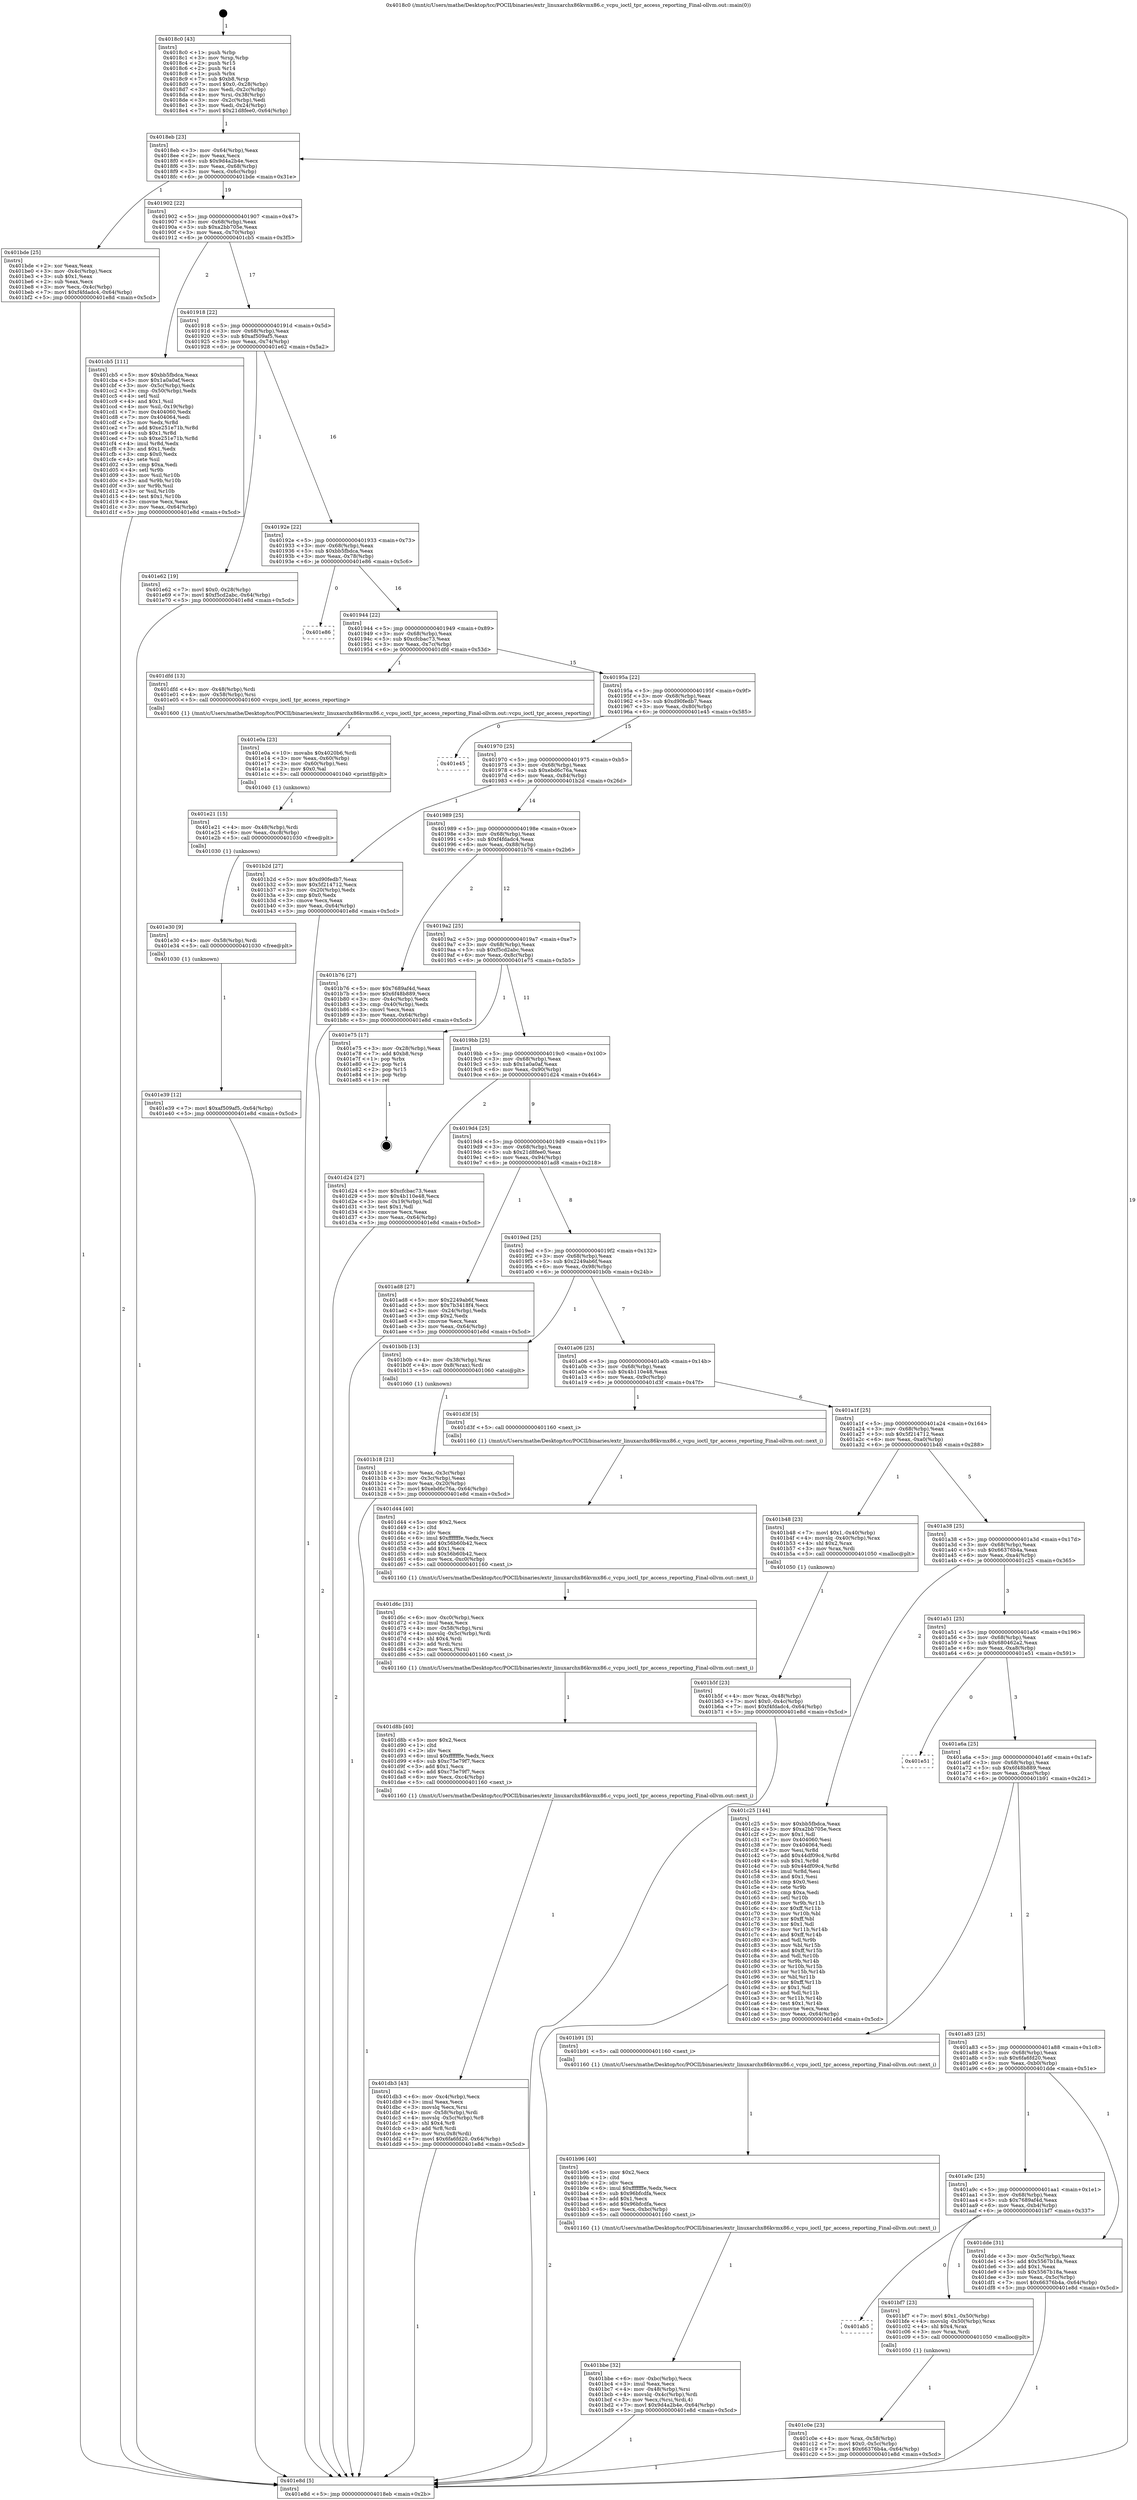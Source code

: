 digraph "0x4018c0" {
  label = "0x4018c0 (/mnt/c/Users/mathe/Desktop/tcc/POCII/binaries/extr_linuxarchx86kvmx86.c_vcpu_ioctl_tpr_access_reporting_Final-ollvm.out::main(0))"
  labelloc = "t"
  node[shape=record]

  Entry [label="",width=0.3,height=0.3,shape=circle,fillcolor=black,style=filled]
  "0x4018eb" [label="{
     0x4018eb [23]\l
     | [instrs]\l
     &nbsp;&nbsp;0x4018eb \<+3\>: mov -0x64(%rbp),%eax\l
     &nbsp;&nbsp;0x4018ee \<+2\>: mov %eax,%ecx\l
     &nbsp;&nbsp;0x4018f0 \<+6\>: sub $0x9d4a2b4e,%ecx\l
     &nbsp;&nbsp;0x4018f6 \<+3\>: mov %eax,-0x68(%rbp)\l
     &nbsp;&nbsp;0x4018f9 \<+3\>: mov %ecx,-0x6c(%rbp)\l
     &nbsp;&nbsp;0x4018fc \<+6\>: je 0000000000401bde \<main+0x31e\>\l
  }"]
  "0x401bde" [label="{
     0x401bde [25]\l
     | [instrs]\l
     &nbsp;&nbsp;0x401bde \<+2\>: xor %eax,%eax\l
     &nbsp;&nbsp;0x401be0 \<+3\>: mov -0x4c(%rbp),%ecx\l
     &nbsp;&nbsp;0x401be3 \<+3\>: sub $0x1,%eax\l
     &nbsp;&nbsp;0x401be6 \<+2\>: sub %eax,%ecx\l
     &nbsp;&nbsp;0x401be8 \<+3\>: mov %ecx,-0x4c(%rbp)\l
     &nbsp;&nbsp;0x401beb \<+7\>: movl $0xf4fdadc4,-0x64(%rbp)\l
     &nbsp;&nbsp;0x401bf2 \<+5\>: jmp 0000000000401e8d \<main+0x5cd\>\l
  }"]
  "0x401902" [label="{
     0x401902 [22]\l
     | [instrs]\l
     &nbsp;&nbsp;0x401902 \<+5\>: jmp 0000000000401907 \<main+0x47\>\l
     &nbsp;&nbsp;0x401907 \<+3\>: mov -0x68(%rbp),%eax\l
     &nbsp;&nbsp;0x40190a \<+5\>: sub $0xa2bb705e,%eax\l
     &nbsp;&nbsp;0x40190f \<+3\>: mov %eax,-0x70(%rbp)\l
     &nbsp;&nbsp;0x401912 \<+6\>: je 0000000000401cb5 \<main+0x3f5\>\l
  }"]
  Exit [label="",width=0.3,height=0.3,shape=circle,fillcolor=black,style=filled,peripheries=2]
  "0x401cb5" [label="{
     0x401cb5 [111]\l
     | [instrs]\l
     &nbsp;&nbsp;0x401cb5 \<+5\>: mov $0xbb5fbdca,%eax\l
     &nbsp;&nbsp;0x401cba \<+5\>: mov $0x1a0a0af,%ecx\l
     &nbsp;&nbsp;0x401cbf \<+3\>: mov -0x5c(%rbp),%edx\l
     &nbsp;&nbsp;0x401cc2 \<+3\>: cmp -0x50(%rbp),%edx\l
     &nbsp;&nbsp;0x401cc5 \<+4\>: setl %sil\l
     &nbsp;&nbsp;0x401cc9 \<+4\>: and $0x1,%sil\l
     &nbsp;&nbsp;0x401ccd \<+4\>: mov %sil,-0x19(%rbp)\l
     &nbsp;&nbsp;0x401cd1 \<+7\>: mov 0x404060,%edx\l
     &nbsp;&nbsp;0x401cd8 \<+7\>: mov 0x404064,%edi\l
     &nbsp;&nbsp;0x401cdf \<+3\>: mov %edx,%r8d\l
     &nbsp;&nbsp;0x401ce2 \<+7\>: add $0xe251e71b,%r8d\l
     &nbsp;&nbsp;0x401ce9 \<+4\>: sub $0x1,%r8d\l
     &nbsp;&nbsp;0x401ced \<+7\>: sub $0xe251e71b,%r8d\l
     &nbsp;&nbsp;0x401cf4 \<+4\>: imul %r8d,%edx\l
     &nbsp;&nbsp;0x401cf8 \<+3\>: and $0x1,%edx\l
     &nbsp;&nbsp;0x401cfb \<+3\>: cmp $0x0,%edx\l
     &nbsp;&nbsp;0x401cfe \<+4\>: sete %sil\l
     &nbsp;&nbsp;0x401d02 \<+3\>: cmp $0xa,%edi\l
     &nbsp;&nbsp;0x401d05 \<+4\>: setl %r9b\l
     &nbsp;&nbsp;0x401d09 \<+3\>: mov %sil,%r10b\l
     &nbsp;&nbsp;0x401d0c \<+3\>: and %r9b,%r10b\l
     &nbsp;&nbsp;0x401d0f \<+3\>: xor %r9b,%sil\l
     &nbsp;&nbsp;0x401d12 \<+3\>: or %sil,%r10b\l
     &nbsp;&nbsp;0x401d15 \<+4\>: test $0x1,%r10b\l
     &nbsp;&nbsp;0x401d19 \<+3\>: cmovne %ecx,%eax\l
     &nbsp;&nbsp;0x401d1c \<+3\>: mov %eax,-0x64(%rbp)\l
     &nbsp;&nbsp;0x401d1f \<+5\>: jmp 0000000000401e8d \<main+0x5cd\>\l
  }"]
  "0x401918" [label="{
     0x401918 [22]\l
     | [instrs]\l
     &nbsp;&nbsp;0x401918 \<+5\>: jmp 000000000040191d \<main+0x5d\>\l
     &nbsp;&nbsp;0x40191d \<+3\>: mov -0x68(%rbp),%eax\l
     &nbsp;&nbsp;0x401920 \<+5\>: sub $0xaf509af5,%eax\l
     &nbsp;&nbsp;0x401925 \<+3\>: mov %eax,-0x74(%rbp)\l
     &nbsp;&nbsp;0x401928 \<+6\>: je 0000000000401e62 \<main+0x5a2\>\l
  }"]
  "0x401e39" [label="{
     0x401e39 [12]\l
     | [instrs]\l
     &nbsp;&nbsp;0x401e39 \<+7\>: movl $0xaf509af5,-0x64(%rbp)\l
     &nbsp;&nbsp;0x401e40 \<+5\>: jmp 0000000000401e8d \<main+0x5cd\>\l
  }"]
  "0x401e62" [label="{
     0x401e62 [19]\l
     | [instrs]\l
     &nbsp;&nbsp;0x401e62 \<+7\>: movl $0x0,-0x28(%rbp)\l
     &nbsp;&nbsp;0x401e69 \<+7\>: movl $0xf5cd2abc,-0x64(%rbp)\l
     &nbsp;&nbsp;0x401e70 \<+5\>: jmp 0000000000401e8d \<main+0x5cd\>\l
  }"]
  "0x40192e" [label="{
     0x40192e [22]\l
     | [instrs]\l
     &nbsp;&nbsp;0x40192e \<+5\>: jmp 0000000000401933 \<main+0x73\>\l
     &nbsp;&nbsp;0x401933 \<+3\>: mov -0x68(%rbp),%eax\l
     &nbsp;&nbsp;0x401936 \<+5\>: sub $0xbb5fbdca,%eax\l
     &nbsp;&nbsp;0x40193b \<+3\>: mov %eax,-0x78(%rbp)\l
     &nbsp;&nbsp;0x40193e \<+6\>: je 0000000000401e86 \<main+0x5c6\>\l
  }"]
  "0x401e30" [label="{
     0x401e30 [9]\l
     | [instrs]\l
     &nbsp;&nbsp;0x401e30 \<+4\>: mov -0x58(%rbp),%rdi\l
     &nbsp;&nbsp;0x401e34 \<+5\>: call 0000000000401030 \<free@plt\>\l
     | [calls]\l
     &nbsp;&nbsp;0x401030 \{1\} (unknown)\l
  }"]
  "0x401e86" [label="{
     0x401e86\l
  }", style=dashed]
  "0x401944" [label="{
     0x401944 [22]\l
     | [instrs]\l
     &nbsp;&nbsp;0x401944 \<+5\>: jmp 0000000000401949 \<main+0x89\>\l
     &nbsp;&nbsp;0x401949 \<+3\>: mov -0x68(%rbp),%eax\l
     &nbsp;&nbsp;0x40194c \<+5\>: sub $0xcfcbac73,%eax\l
     &nbsp;&nbsp;0x401951 \<+3\>: mov %eax,-0x7c(%rbp)\l
     &nbsp;&nbsp;0x401954 \<+6\>: je 0000000000401dfd \<main+0x53d\>\l
  }"]
  "0x401e21" [label="{
     0x401e21 [15]\l
     | [instrs]\l
     &nbsp;&nbsp;0x401e21 \<+4\>: mov -0x48(%rbp),%rdi\l
     &nbsp;&nbsp;0x401e25 \<+6\>: mov %eax,-0xc8(%rbp)\l
     &nbsp;&nbsp;0x401e2b \<+5\>: call 0000000000401030 \<free@plt\>\l
     | [calls]\l
     &nbsp;&nbsp;0x401030 \{1\} (unknown)\l
  }"]
  "0x401dfd" [label="{
     0x401dfd [13]\l
     | [instrs]\l
     &nbsp;&nbsp;0x401dfd \<+4\>: mov -0x48(%rbp),%rdi\l
     &nbsp;&nbsp;0x401e01 \<+4\>: mov -0x58(%rbp),%rsi\l
     &nbsp;&nbsp;0x401e05 \<+5\>: call 0000000000401600 \<vcpu_ioctl_tpr_access_reporting\>\l
     | [calls]\l
     &nbsp;&nbsp;0x401600 \{1\} (/mnt/c/Users/mathe/Desktop/tcc/POCII/binaries/extr_linuxarchx86kvmx86.c_vcpu_ioctl_tpr_access_reporting_Final-ollvm.out::vcpu_ioctl_tpr_access_reporting)\l
  }"]
  "0x40195a" [label="{
     0x40195a [22]\l
     | [instrs]\l
     &nbsp;&nbsp;0x40195a \<+5\>: jmp 000000000040195f \<main+0x9f\>\l
     &nbsp;&nbsp;0x40195f \<+3\>: mov -0x68(%rbp),%eax\l
     &nbsp;&nbsp;0x401962 \<+5\>: sub $0xd90fedb7,%eax\l
     &nbsp;&nbsp;0x401967 \<+3\>: mov %eax,-0x80(%rbp)\l
     &nbsp;&nbsp;0x40196a \<+6\>: je 0000000000401e45 \<main+0x585\>\l
  }"]
  "0x401e0a" [label="{
     0x401e0a [23]\l
     | [instrs]\l
     &nbsp;&nbsp;0x401e0a \<+10\>: movabs $0x4020b6,%rdi\l
     &nbsp;&nbsp;0x401e14 \<+3\>: mov %eax,-0x60(%rbp)\l
     &nbsp;&nbsp;0x401e17 \<+3\>: mov -0x60(%rbp),%esi\l
     &nbsp;&nbsp;0x401e1a \<+2\>: mov $0x0,%al\l
     &nbsp;&nbsp;0x401e1c \<+5\>: call 0000000000401040 \<printf@plt\>\l
     | [calls]\l
     &nbsp;&nbsp;0x401040 \{1\} (unknown)\l
  }"]
  "0x401e45" [label="{
     0x401e45\l
  }", style=dashed]
  "0x401970" [label="{
     0x401970 [25]\l
     | [instrs]\l
     &nbsp;&nbsp;0x401970 \<+5\>: jmp 0000000000401975 \<main+0xb5\>\l
     &nbsp;&nbsp;0x401975 \<+3\>: mov -0x68(%rbp),%eax\l
     &nbsp;&nbsp;0x401978 \<+5\>: sub $0xebd6c76a,%eax\l
     &nbsp;&nbsp;0x40197d \<+6\>: mov %eax,-0x84(%rbp)\l
     &nbsp;&nbsp;0x401983 \<+6\>: je 0000000000401b2d \<main+0x26d\>\l
  }"]
  "0x401db3" [label="{
     0x401db3 [43]\l
     | [instrs]\l
     &nbsp;&nbsp;0x401db3 \<+6\>: mov -0xc4(%rbp),%ecx\l
     &nbsp;&nbsp;0x401db9 \<+3\>: imul %eax,%ecx\l
     &nbsp;&nbsp;0x401dbc \<+3\>: movslq %ecx,%rsi\l
     &nbsp;&nbsp;0x401dbf \<+4\>: mov -0x58(%rbp),%rdi\l
     &nbsp;&nbsp;0x401dc3 \<+4\>: movslq -0x5c(%rbp),%r8\l
     &nbsp;&nbsp;0x401dc7 \<+4\>: shl $0x4,%r8\l
     &nbsp;&nbsp;0x401dcb \<+3\>: add %r8,%rdi\l
     &nbsp;&nbsp;0x401dce \<+4\>: mov %rsi,0x8(%rdi)\l
     &nbsp;&nbsp;0x401dd2 \<+7\>: movl $0x6fa6fd20,-0x64(%rbp)\l
     &nbsp;&nbsp;0x401dd9 \<+5\>: jmp 0000000000401e8d \<main+0x5cd\>\l
  }"]
  "0x401b2d" [label="{
     0x401b2d [27]\l
     | [instrs]\l
     &nbsp;&nbsp;0x401b2d \<+5\>: mov $0xd90fedb7,%eax\l
     &nbsp;&nbsp;0x401b32 \<+5\>: mov $0x5f214712,%ecx\l
     &nbsp;&nbsp;0x401b37 \<+3\>: mov -0x20(%rbp),%edx\l
     &nbsp;&nbsp;0x401b3a \<+3\>: cmp $0x0,%edx\l
     &nbsp;&nbsp;0x401b3d \<+3\>: cmove %ecx,%eax\l
     &nbsp;&nbsp;0x401b40 \<+3\>: mov %eax,-0x64(%rbp)\l
     &nbsp;&nbsp;0x401b43 \<+5\>: jmp 0000000000401e8d \<main+0x5cd\>\l
  }"]
  "0x401989" [label="{
     0x401989 [25]\l
     | [instrs]\l
     &nbsp;&nbsp;0x401989 \<+5\>: jmp 000000000040198e \<main+0xce\>\l
     &nbsp;&nbsp;0x40198e \<+3\>: mov -0x68(%rbp),%eax\l
     &nbsp;&nbsp;0x401991 \<+5\>: sub $0xf4fdadc4,%eax\l
     &nbsp;&nbsp;0x401996 \<+6\>: mov %eax,-0x88(%rbp)\l
     &nbsp;&nbsp;0x40199c \<+6\>: je 0000000000401b76 \<main+0x2b6\>\l
  }"]
  "0x401d8b" [label="{
     0x401d8b [40]\l
     | [instrs]\l
     &nbsp;&nbsp;0x401d8b \<+5\>: mov $0x2,%ecx\l
     &nbsp;&nbsp;0x401d90 \<+1\>: cltd\l
     &nbsp;&nbsp;0x401d91 \<+2\>: idiv %ecx\l
     &nbsp;&nbsp;0x401d93 \<+6\>: imul $0xfffffffe,%edx,%ecx\l
     &nbsp;&nbsp;0x401d99 \<+6\>: sub $0xc75e79f7,%ecx\l
     &nbsp;&nbsp;0x401d9f \<+3\>: add $0x1,%ecx\l
     &nbsp;&nbsp;0x401da2 \<+6\>: add $0xc75e79f7,%ecx\l
     &nbsp;&nbsp;0x401da8 \<+6\>: mov %ecx,-0xc4(%rbp)\l
     &nbsp;&nbsp;0x401dae \<+5\>: call 0000000000401160 \<next_i\>\l
     | [calls]\l
     &nbsp;&nbsp;0x401160 \{1\} (/mnt/c/Users/mathe/Desktop/tcc/POCII/binaries/extr_linuxarchx86kvmx86.c_vcpu_ioctl_tpr_access_reporting_Final-ollvm.out::next_i)\l
  }"]
  "0x401b76" [label="{
     0x401b76 [27]\l
     | [instrs]\l
     &nbsp;&nbsp;0x401b76 \<+5\>: mov $0x7689af4d,%eax\l
     &nbsp;&nbsp;0x401b7b \<+5\>: mov $0x6f48b889,%ecx\l
     &nbsp;&nbsp;0x401b80 \<+3\>: mov -0x4c(%rbp),%edx\l
     &nbsp;&nbsp;0x401b83 \<+3\>: cmp -0x40(%rbp),%edx\l
     &nbsp;&nbsp;0x401b86 \<+3\>: cmovl %ecx,%eax\l
     &nbsp;&nbsp;0x401b89 \<+3\>: mov %eax,-0x64(%rbp)\l
     &nbsp;&nbsp;0x401b8c \<+5\>: jmp 0000000000401e8d \<main+0x5cd\>\l
  }"]
  "0x4019a2" [label="{
     0x4019a2 [25]\l
     | [instrs]\l
     &nbsp;&nbsp;0x4019a2 \<+5\>: jmp 00000000004019a7 \<main+0xe7\>\l
     &nbsp;&nbsp;0x4019a7 \<+3\>: mov -0x68(%rbp),%eax\l
     &nbsp;&nbsp;0x4019aa \<+5\>: sub $0xf5cd2abc,%eax\l
     &nbsp;&nbsp;0x4019af \<+6\>: mov %eax,-0x8c(%rbp)\l
     &nbsp;&nbsp;0x4019b5 \<+6\>: je 0000000000401e75 \<main+0x5b5\>\l
  }"]
  "0x401d6c" [label="{
     0x401d6c [31]\l
     | [instrs]\l
     &nbsp;&nbsp;0x401d6c \<+6\>: mov -0xc0(%rbp),%ecx\l
     &nbsp;&nbsp;0x401d72 \<+3\>: imul %eax,%ecx\l
     &nbsp;&nbsp;0x401d75 \<+4\>: mov -0x58(%rbp),%rsi\l
     &nbsp;&nbsp;0x401d79 \<+4\>: movslq -0x5c(%rbp),%rdi\l
     &nbsp;&nbsp;0x401d7d \<+4\>: shl $0x4,%rdi\l
     &nbsp;&nbsp;0x401d81 \<+3\>: add %rdi,%rsi\l
     &nbsp;&nbsp;0x401d84 \<+2\>: mov %ecx,(%rsi)\l
     &nbsp;&nbsp;0x401d86 \<+5\>: call 0000000000401160 \<next_i\>\l
     | [calls]\l
     &nbsp;&nbsp;0x401160 \{1\} (/mnt/c/Users/mathe/Desktop/tcc/POCII/binaries/extr_linuxarchx86kvmx86.c_vcpu_ioctl_tpr_access_reporting_Final-ollvm.out::next_i)\l
  }"]
  "0x401e75" [label="{
     0x401e75 [17]\l
     | [instrs]\l
     &nbsp;&nbsp;0x401e75 \<+3\>: mov -0x28(%rbp),%eax\l
     &nbsp;&nbsp;0x401e78 \<+7\>: add $0xb8,%rsp\l
     &nbsp;&nbsp;0x401e7f \<+1\>: pop %rbx\l
     &nbsp;&nbsp;0x401e80 \<+2\>: pop %r14\l
     &nbsp;&nbsp;0x401e82 \<+2\>: pop %r15\l
     &nbsp;&nbsp;0x401e84 \<+1\>: pop %rbp\l
     &nbsp;&nbsp;0x401e85 \<+1\>: ret\l
  }"]
  "0x4019bb" [label="{
     0x4019bb [25]\l
     | [instrs]\l
     &nbsp;&nbsp;0x4019bb \<+5\>: jmp 00000000004019c0 \<main+0x100\>\l
     &nbsp;&nbsp;0x4019c0 \<+3\>: mov -0x68(%rbp),%eax\l
     &nbsp;&nbsp;0x4019c3 \<+5\>: sub $0x1a0a0af,%eax\l
     &nbsp;&nbsp;0x4019c8 \<+6\>: mov %eax,-0x90(%rbp)\l
     &nbsp;&nbsp;0x4019ce \<+6\>: je 0000000000401d24 \<main+0x464\>\l
  }"]
  "0x401d44" [label="{
     0x401d44 [40]\l
     | [instrs]\l
     &nbsp;&nbsp;0x401d44 \<+5\>: mov $0x2,%ecx\l
     &nbsp;&nbsp;0x401d49 \<+1\>: cltd\l
     &nbsp;&nbsp;0x401d4a \<+2\>: idiv %ecx\l
     &nbsp;&nbsp;0x401d4c \<+6\>: imul $0xfffffffe,%edx,%ecx\l
     &nbsp;&nbsp;0x401d52 \<+6\>: add $0x56b60b42,%ecx\l
     &nbsp;&nbsp;0x401d58 \<+3\>: add $0x1,%ecx\l
     &nbsp;&nbsp;0x401d5b \<+6\>: sub $0x56b60b42,%ecx\l
     &nbsp;&nbsp;0x401d61 \<+6\>: mov %ecx,-0xc0(%rbp)\l
     &nbsp;&nbsp;0x401d67 \<+5\>: call 0000000000401160 \<next_i\>\l
     | [calls]\l
     &nbsp;&nbsp;0x401160 \{1\} (/mnt/c/Users/mathe/Desktop/tcc/POCII/binaries/extr_linuxarchx86kvmx86.c_vcpu_ioctl_tpr_access_reporting_Final-ollvm.out::next_i)\l
  }"]
  "0x401d24" [label="{
     0x401d24 [27]\l
     | [instrs]\l
     &nbsp;&nbsp;0x401d24 \<+5\>: mov $0xcfcbac73,%eax\l
     &nbsp;&nbsp;0x401d29 \<+5\>: mov $0x4b110e48,%ecx\l
     &nbsp;&nbsp;0x401d2e \<+3\>: mov -0x19(%rbp),%dl\l
     &nbsp;&nbsp;0x401d31 \<+3\>: test $0x1,%dl\l
     &nbsp;&nbsp;0x401d34 \<+3\>: cmovne %ecx,%eax\l
     &nbsp;&nbsp;0x401d37 \<+3\>: mov %eax,-0x64(%rbp)\l
     &nbsp;&nbsp;0x401d3a \<+5\>: jmp 0000000000401e8d \<main+0x5cd\>\l
  }"]
  "0x4019d4" [label="{
     0x4019d4 [25]\l
     | [instrs]\l
     &nbsp;&nbsp;0x4019d4 \<+5\>: jmp 00000000004019d9 \<main+0x119\>\l
     &nbsp;&nbsp;0x4019d9 \<+3\>: mov -0x68(%rbp),%eax\l
     &nbsp;&nbsp;0x4019dc \<+5\>: sub $0x21d8fee0,%eax\l
     &nbsp;&nbsp;0x4019e1 \<+6\>: mov %eax,-0x94(%rbp)\l
     &nbsp;&nbsp;0x4019e7 \<+6\>: je 0000000000401ad8 \<main+0x218\>\l
  }"]
  "0x401c0e" [label="{
     0x401c0e [23]\l
     | [instrs]\l
     &nbsp;&nbsp;0x401c0e \<+4\>: mov %rax,-0x58(%rbp)\l
     &nbsp;&nbsp;0x401c12 \<+7\>: movl $0x0,-0x5c(%rbp)\l
     &nbsp;&nbsp;0x401c19 \<+7\>: movl $0x66376b4a,-0x64(%rbp)\l
     &nbsp;&nbsp;0x401c20 \<+5\>: jmp 0000000000401e8d \<main+0x5cd\>\l
  }"]
  "0x401ad8" [label="{
     0x401ad8 [27]\l
     | [instrs]\l
     &nbsp;&nbsp;0x401ad8 \<+5\>: mov $0x2249ab6f,%eax\l
     &nbsp;&nbsp;0x401add \<+5\>: mov $0x7b3418f4,%ecx\l
     &nbsp;&nbsp;0x401ae2 \<+3\>: mov -0x24(%rbp),%edx\l
     &nbsp;&nbsp;0x401ae5 \<+3\>: cmp $0x2,%edx\l
     &nbsp;&nbsp;0x401ae8 \<+3\>: cmovne %ecx,%eax\l
     &nbsp;&nbsp;0x401aeb \<+3\>: mov %eax,-0x64(%rbp)\l
     &nbsp;&nbsp;0x401aee \<+5\>: jmp 0000000000401e8d \<main+0x5cd\>\l
  }"]
  "0x4019ed" [label="{
     0x4019ed [25]\l
     | [instrs]\l
     &nbsp;&nbsp;0x4019ed \<+5\>: jmp 00000000004019f2 \<main+0x132\>\l
     &nbsp;&nbsp;0x4019f2 \<+3\>: mov -0x68(%rbp),%eax\l
     &nbsp;&nbsp;0x4019f5 \<+5\>: sub $0x2249ab6f,%eax\l
     &nbsp;&nbsp;0x4019fa \<+6\>: mov %eax,-0x98(%rbp)\l
     &nbsp;&nbsp;0x401a00 \<+6\>: je 0000000000401b0b \<main+0x24b\>\l
  }"]
  "0x401e8d" [label="{
     0x401e8d [5]\l
     | [instrs]\l
     &nbsp;&nbsp;0x401e8d \<+5\>: jmp 00000000004018eb \<main+0x2b\>\l
  }"]
  "0x4018c0" [label="{
     0x4018c0 [43]\l
     | [instrs]\l
     &nbsp;&nbsp;0x4018c0 \<+1\>: push %rbp\l
     &nbsp;&nbsp;0x4018c1 \<+3\>: mov %rsp,%rbp\l
     &nbsp;&nbsp;0x4018c4 \<+2\>: push %r15\l
     &nbsp;&nbsp;0x4018c6 \<+2\>: push %r14\l
     &nbsp;&nbsp;0x4018c8 \<+1\>: push %rbx\l
     &nbsp;&nbsp;0x4018c9 \<+7\>: sub $0xb8,%rsp\l
     &nbsp;&nbsp;0x4018d0 \<+7\>: movl $0x0,-0x28(%rbp)\l
     &nbsp;&nbsp;0x4018d7 \<+3\>: mov %edi,-0x2c(%rbp)\l
     &nbsp;&nbsp;0x4018da \<+4\>: mov %rsi,-0x38(%rbp)\l
     &nbsp;&nbsp;0x4018de \<+3\>: mov -0x2c(%rbp),%edi\l
     &nbsp;&nbsp;0x4018e1 \<+3\>: mov %edi,-0x24(%rbp)\l
     &nbsp;&nbsp;0x4018e4 \<+7\>: movl $0x21d8fee0,-0x64(%rbp)\l
  }"]
  "0x401ab5" [label="{
     0x401ab5\l
  }", style=dashed]
  "0x401b0b" [label="{
     0x401b0b [13]\l
     | [instrs]\l
     &nbsp;&nbsp;0x401b0b \<+4\>: mov -0x38(%rbp),%rax\l
     &nbsp;&nbsp;0x401b0f \<+4\>: mov 0x8(%rax),%rdi\l
     &nbsp;&nbsp;0x401b13 \<+5\>: call 0000000000401060 \<atoi@plt\>\l
     | [calls]\l
     &nbsp;&nbsp;0x401060 \{1\} (unknown)\l
  }"]
  "0x401a06" [label="{
     0x401a06 [25]\l
     | [instrs]\l
     &nbsp;&nbsp;0x401a06 \<+5\>: jmp 0000000000401a0b \<main+0x14b\>\l
     &nbsp;&nbsp;0x401a0b \<+3\>: mov -0x68(%rbp),%eax\l
     &nbsp;&nbsp;0x401a0e \<+5\>: sub $0x4b110e48,%eax\l
     &nbsp;&nbsp;0x401a13 \<+6\>: mov %eax,-0x9c(%rbp)\l
     &nbsp;&nbsp;0x401a19 \<+6\>: je 0000000000401d3f \<main+0x47f\>\l
  }"]
  "0x401b18" [label="{
     0x401b18 [21]\l
     | [instrs]\l
     &nbsp;&nbsp;0x401b18 \<+3\>: mov %eax,-0x3c(%rbp)\l
     &nbsp;&nbsp;0x401b1b \<+3\>: mov -0x3c(%rbp),%eax\l
     &nbsp;&nbsp;0x401b1e \<+3\>: mov %eax,-0x20(%rbp)\l
     &nbsp;&nbsp;0x401b21 \<+7\>: movl $0xebd6c76a,-0x64(%rbp)\l
     &nbsp;&nbsp;0x401b28 \<+5\>: jmp 0000000000401e8d \<main+0x5cd\>\l
  }"]
  "0x401bf7" [label="{
     0x401bf7 [23]\l
     | [instrs]\l
     &nbsp;&nbsp;0x401bf7 \<+7\>: movl $0x1,-0x50(%rbp)\l
     &nbsp;&nbsp;0x401bfe \<+4\>: movslq -0x50(%rbp),%rax\l
     &nbsp;&nbsp;0x401c02 \<+4\>: shl $0x4,%rax\l
     &nbsp;&nbsp;0x401c06 \<+3\>: mov %rax,%rdi\l
     &nbsp;&nbsp;0x401c09 \<+5\>: call 0000000000401050 \<malloc@plt\>\l
     | [calls]\l
     &nbsp;&nbsp;0x401050 \{1\} (unknown)\l
  }"]
  "0x401d3f" [label="{
     0x401d3f [5]\l
     | [instrs]\l
     &nbsp;&nbsp;0x401d3f \<+5\>: call 0000000000401160 \<next_i\>\l
     | [calls]\l
     &nbsp;&nbsp;0x401160 \{1\} (/mnt/c/Users/mathe/Desktop/tcc/POCII/binaries/extr_linuxarchx86kvmx86.c_vcpu_ioctl_tpr_access_reporting_Final-ollvm.out::next_i)\l
  }"]
  "0x401a1f" [label="{
     0x401a1f [25]\l
     | [instrs]\l
     &nbsp;&nbsp;0x401a1f \<+5\>: jmp 0000000000401a24 \<main+0x164\>\l
     &nbsp;&nbsp;0x401a24 \<+3\>: mov -0x68(%rbp),%eax\l
     &nbsp;&nbsp;0x401a27 \<+5\>: sub $0x5f214712,%eax\l
     &nbsp;&nbsp;0x401a2c \<+6\>: mov %eax,-0xa0(%rbp)\l
     &nbsp;&nbsp;0x401a32 \<+6\>: je 0000000000401b48 \<main+0x288\>\l
  }"]
  "0x401a9c" [label="{
     0x401a9c [25]\l
     | [instrs]\l
     &nbsp;&nbsp;0x401a9c \<+5\>: jmp 0000000000401aa1 \<main+0x1e1\>\l
     &nbsp;&nbsp;0x401aa1 \<+3\>: mov -0x68(%rbp),%eax\l
     &nbsp;&nbsp;0x401aa4 \<+5\>: sub $0x7689af4d,%eax\l
     &nbsp;&nbsp;0x401aa9 \<+6\>: mov %eax,-0xb4(%rbp)\l
     &nbsp;&nbsp;0x401aaf \<+6\>: je 0000000000401bf7 \<main+0x337\>\l
  }"]
  "0x401b48" [label="{
     0x401b48 [23]\l
     | [instrs]\l
     &nbsp;&nbsp;0x401b48 \<+7\>: movl $0x1,-0x40(%rbp)\l
     &nbsp;&nbsp;0x401b4f \<+4\>: movslq -0x40(%rbp),%rax\l
     &nbsp;&nbsp;0x401b53 \<+4\>: shl $0x2,%rax\l
     &nbsp;&nbsp;0x401b57 \<+3\>: mov %rax,%rdi\l
     &nbsp;&nbsp;0x401b5a \<+5\>: call 0000000000401050 \<malloc@plt\>\l
     | [calls]\l
     &nbsp;&nbsp;0x401050 \{1\} (unknown)\l
  }"]
  "0x401a38" [label="{
     0x401a38 [25]\l
     | [instrs]\l
     &nbsp;&nbsp;0x401a38 \<+5\>: jmp 0000000000401a3d \<main+0x17d\>\l
     &nbsp;&nbsp;0x401a3d \<+3\>: mov -0x68(%rbp),%eax\l
     &nbsp;&nbsp;0x401a40 \<+5\>: sub $0x66376b4a,%eax\l
     &nbsp;&nbsp;0x401a45 \<+6\>: mov %eax,-0xa4(%rbp)\l
     &nbsp;&nbsp;0x401a4b \<+6\>: je 0000000000401c25 \<main+0x365\>\l
  }"]
  "0x401b5f" [label="{
     0x401b5f [23]\l
     | [instrs]\l
     &nbsp;&nbsp;0x401b5f \<+4\>: mov %rax,-0x48(%rbp)\l
     &nbsp;&nbsp;0x401b63 \<+7\>: movl $0x0,-0x4c(%rbp)\l
     &nbsp;&nbsp;0x401b6a \<+7\>: movl $0xf4fdadc4,-0x64(%rbp)\l
     &nbsp;&nbsp;0x401b71 \<+5\>: jmp 0000000000401e8d \<main+0x5cd\>\l
  }"]
  "0x401dde" [label="{
     0x401dde [31]\l
     | [instrs]\l
     &nbsp;&nbsp;0x401dde \<+3\>: mov -0x5c(%rbp),%eax\l
     &nbsp;&nbsp;0x401de1 \<+5\>: add $0x5567b18a,%eax\l
     &nbsp;&nbsp;0x401de6 \<+3\>: add $0x1,%eax\l
     &nbsp;&nbsp;0x401de9 \<+5\>: sub $0x5567b18a,%eax\l
     &nbsp;&nbsp;0x401dee \<+3\>: mov %eax,-0x5c(%rbp)\l
     &nbsp;&nbsp;0x401df1 \<+7\>: movl $0x66376b4a,-0x64(%rbp)\l
     &nbsp;&nbsp;0x401df8 \<+5\>: jmp 0000000000401e8d \<main+0x5cd\>\l
  }"]
  "0x401c25" [label="{
     0x401c25 [144]\l
     | [instrs]\l
     &nbsp;&nbsp;0x401c25 \<+5\>: mov $0xbb5fbdca,%eax\l
     &nbsp;&nbsp;0x401c2a \<+5\>: mov $0xa2bb705e,%ecx\l
     &nbsp;&nbsp;0x401c2f \<+2\>: mov $0x1,%dl\l
     &nbsp;&nbsp;0x401c31 \<+7\>: mov 0x404060,%esi\l
     &nbsp;&nbsp;0x401c38 \<+7\>: mov 0x404064,%edi\l
     &nbsp;&nbsp;0x401c3f \<+3\>: mov %esi,%r8d\l
     &nbsp;&nbsp;0x401c42 \<+7\>: add $0x44df09c4,%r8d\l
     &nbsp;&nbsp;0x401c49 \<+4\>: sub $0x1,%r8d\l
     &nbsp;&nbsp;0x401c4d \<+7\>: sub $0x44df09c4,%r8d\l
     &nbsp;&nbsp;0x401c54 \<+4\>: imul %r8d,%esi\l
     &nbsp;&nbsp;0x401c58 \<+3\>: and $0x1,%esi\l
     &nbsp;&nbsp;0x401c5b \<+3\>: cmp $0x0,%esi\l
     &nbsp;&nbsp;0x401c5e \<+4\>: sete %r9b\l
     &nbsp;&nbsp;0x401c62 \<+3\>: cmp $0xa,%edi\l
     &nbsp;&nbsp;0x401c65 \<+4\>: setl %r10b\l
     &nbsp;&nbsp;0x401c69 \<+3\>: mov %r9b,%r11b\l
     &nbsp;&nbsp;0x401c6c \<+4\>: xor $0xff,%r11b\l
     &nbsp;&nbsp;0x401c70 \<+3\>: mov %r10b,%bl\l
     &nbsp;&nbsp;0x401c73 \<+3\>: xor $0xff,%bl\l
     &nbsp;&nbsp;0x401c76 \<+3\>: xor $0x1,%dl\l
     &nbsp;&nbsp;0x401c79 \<+3\>: mov %r11b,%r14b\l
     &nbsp;&nbsp;0x401c7c \<+4\>: and $0xff,%r14b\l
     &nbsp;&nbsp;0x401c80 \<+3\>: and %dl,%r9b\l
     &nbsp;&nbsp;0x401c83 \<+3\>: mov %bl,%r15b\l
     &nbsp;&nbsp;0x401c86 \<+4\>: and $0xff,%r15b\l
     &nbsp;&nbsp;0x401c8a \<+3\>: and %dl,%r10b\l
     &nbsp;&nbsp;0x401c8d \<+3\>: or %r9b,%r14b\l
     &nbsp;&nbsp;0x401c90 \<+3\>: or %r10b,%r15b\l
     &nbsp;&nbsp;0x401c93 \<+3\>: xor %r15b,%r14b\l
     &nbsp;&nbsp;0x401c96 \<+3\>: or %bl,%r11b\l
     &nbsp;&nbsp;0x401c99 \<+4\>: xor $0xff,%r11b\l
     &nbsp;&nbsp;0x401c9d \<+3\>: or $0x1,%dl\l
     &nbsp;&nbsp;0x401ca0 \<+3\>: and %dl,%r11b\l
     &nbsp;&nbsp;0x401ca3 \<+3\>: or %r11b,%r14b\l
     &nbsp;&nbsp;0x401ca6 \<+4\>: test $0x1,%r14b\l
     &nbsp;&nbsp;0x401caa \<+3\>: cmovne %ecx,%eax\l
     &nbsp;&nbsp;0x401cad \<+3\>: mov %eax,-0x64(%rbp)\l
     &nbsp;&nbsp;0x401cb0 \<+5\>: jmp 0000000000401e8d \<main+0x5cd\>\l
  }"]
  "0x401a51" [label="{
     0x401a51 [25]\l
     | [instrs]\l
     &nbsp;&nbsp;0x401a51 \<+5\>: jmp 0000000000401a56 \<main+0x196\>\l
     &nbsp;&nbsp;0x401a56 \<+3\>: mov -0x68(%rbp),%eax\l
     &nbsp;&nbsp;0x401a59 \<+5\>: sub $0x680462a2,%eax\l
     &nbsp;&nbsp;0x401a5e \<+6\>: mov %eax,-0xa8(%rbp)\l
     &nbsp;&nbsp;0x401a64 \<+6\>: je 0000000000401e51 \<main+0x591\>\l
  }"]
  "0x401bbe" [label="{
     0x401bbe [32]\l
     | [instrs]\l
     &nbsp;&nbsp;0x401bbe \<+6\>: mov -0xbc(%rbp),%ecx\l
     &nbsp;&nbsp;0x401bc4 \<+3\>: imul %eax,%ecx\l
     &nbsp;&nbsp;0x401bc7 \<+4\>: mov -0x48(%rbp),%rsi\l
     &nbsp;&nbsp;0x401bcb \<+4\>: movslq -0x4c(%rbp),%rdi\l
     &nbsp;&nbsp;0x401bcf \<+3\>: mov %ecx,(%rsi,%rdi,4)\l
     &nbsp;&nbsp;0x401bd2 \<+7\>: movl $0x9d4a2b4e,-0x64(%rbp)\l
     &nbsp;&nbsp;0x401bd9 \<+5\>: jmp 0000000000401e8d \<main+0x5cd\>\l
  }"]
  "0x401e51" [label="{
     0x401e51\l
  }", style=dashed]
  "0x401a6a" [label="{
     0x401a6a [25]\l
     | [instrs]\l
     &nbsp;&nbsp;0x401a6a \<+5\>: jmp 0000000000401a6f \<main+0x1af\>\l
     &nbsp;&nbsp;0x401a6f \<+3\>: mov -0x68(%rbp),%eax\l
     &nbsp;&nbsp;0x401a72 \<+5\>: sub $0x6f48b889,%eax\l
     &nbsp;&nbsp;0x401a77 \<+6\>: mov %eax,-0xac(%rbp)\l
     &nbsp;&nbsp;0x401a7d \<+6\>: je 0000000000401b91 \<main+0x2d1\>\l
  }"]
  "0x401b96" [label="{
     0x401b96 [40]\l
     | [instrs]\l
     &nbsp;&nbsp;0x401b96 \<+5\>: mov $0x2,%ecx\l
     &nbsp;&nbsp;0x401b9b \<+1\>: cltd\l
     &nbsp;&nbsp;0x401b9c \<+2\>: idiv %ecx\l
     &nbsp;&nbsp;0x401b9e \<+6\>: imul $0xfffffffe,%edx,%ecx\l
     &nbsp;&nbsp;0x401ba4 \<+6\>: sub $0x96bfcdfa,%ecx\l
     &nbsp;&nbsp;0x401baa \<+3\>: add $0x1,%ecx\l
     &nbsp;&nbsp;0x401bad \<+6\>: add $0x96bfcdfa,%ecx\l
     &nbsp;&nbsp;0x401bb3 \<+6\>: mov %ecx,-0xbc(%rbp)\l
     &nbsp;&nbsp;0x401bb9 \<+5\>: call 0000000000401160 \<next_i\>\l
     | [calls]\l
     &nbsp;&nbsp;0x401160 \{1\} (/mnt/c/Users/mathe/Desktop/tcc/POCII/binaries/extr_linuxarchx86kvmx86.c_vcpu_ioctl_tpr_access_reporting_Final-ollvm.out::next_i)\l
  }"]
  "0x401b91" [label="{
     0x401b91 [5]\l
     | [instrs]\l
     &nbsp;&nbsp;0x401b91 \<+5\>: call 0000000000401160 \<next_i\>\l
     | [calls]\l
     &nbsp;&nbsp;0x401160 \{1\} (/mnt/c/Users/mathe/Desktop/tcc/POCII/binaries/extr_linuxarchx86kvmx86.c_vcpu_ioctl_tpr_access_reporting_Final-ollvm.out::next_i)\l
  }"]
  "0x401a83" [label="{
     0x401a83 [25]\l
     | [instrs]\l
     &nbsp;&nbsp;0x401a83 \<+5\>: jmp 0000000000401a88 \<main+0x1c8\>\l
     &nbsp;&nbsp;0x401a88 \<+3\>: mov -0x68(%rbp),%eax\l
     &nbsp;&nbsp;0x401a8b \<+5\>: sub $0x6fa6fd20,%eax\l
     &nbsp;&nbsp;0x401a90 \<+6\>: mov %eax,-0xb0(%rbp)\l
     &nbsp;&nbsp;0x401a96 \<+6\>: je 0000000000401dde \<main+0x51e\>\l
  }"]
  Entry -> "0x4018c0" [label=" 1"]
  "0x4018eb" -> "0x401bde" [label=" 1"]
  "0x4018eb" -> "0x401902" [label=" 19"]
  "0x401e75" -> Exit [label=" 1"]
  "0x401902" -> "0x401cb5" [label=" 2"]
  "0x401902" -> "0x401918" [label=" 17"]
  "0x401e62" -> "0x401e8d" [label=" 1"]
  "0x401918" -> "0x401e62" [label=" 1"]
  "0x401918" -> "0x40192e" [label=" 16"]
  "0x401e39" -> "0x401e8d" [label=" 1"]
  "0x40192e" -> "0x401e86" [label=" 0"]
  "0x40192e" -> "0x401944" [label=" 16"]
  "0x401e30" -> "0x401e39" [label=" 1"]
  "0x401944" -> "0x401dfd" [label=" 1"]
  "0x401944" -> "0x40195a" [label=" 15"]
  "0x401e21" -> "0x401e30" [label=" 1"]
  "0x40195a" -> "0x401e45" [label=" 0"]
  "0x40195a" -> "0x401970" [label=" 15"]
  "0x401e0a" -> "0x401e21" [label=" 1"]
  "0x401970" -> "0x401b2d" [label=" 1"]
  "0x401970" -> "0x401989" [label=" 14"]
  "0x401dfd" -> "0x401e0a" [label=" 1"]
  "0x401989" -> "0x401b76" [label=" 2"]
  "0x401989" -> "0x4019a2" [label=" 12"]
  "0x401dde" -> "0x401e8d" [label=" 1"]
  "0x4019a2" -> "0x401e75" [label=" 1"]
  "0x4019a2" -> "0x4019bb" [label=" 11"]
  "0x401db3" -> "0x401e8d" [label=" 1"]
  "0x4019bb" -> "0x401d24" [label=" 2"]
  "0x4019bb" -> "0x4019d4" [label=" 9"]
  "0x401d8b" -> "0x401db3" [label=" 1"]
  "0x4019d4" -> "0x401ad8" [label=" 1"]
  "0x4019d4" -> "0x4019ed" [label=" 8"]
  "0x401ad8" -> "0x401e8d" [label=" 1"]
  "0x4018c0" -> "0x4018eb" [label=" 1"]
  "0x401e8d" -> "0x4018eb" [label=" 19"]
  "0x401d6c" -> "0x401d8b" [label=" 1"]
  "0x4019ed" -> "0x401b0b" [label=" 1"]
  "0x4019ed" -> "0x401a06" [label=" 7"]
  "0x401b0b" -> "0x401b18" [label=" 1"]
  "0x401b18" -> "0x401e8d" [label=" 1"]
  "0x401b2d" -> "0x401e8d" [label=" 1"]
  "0x401d44" -> "0x401d6c" [label=" 1"]
  "0x401a06" -> "0x401d3f" [label=" 1"]
  "0x401a06" -> "0x401a1f" [label=" 6"]
  "0x401d3f" -> "0x401d44" [label=" 1"]
  "0x401a1f" -> "0x401b48" [label=" 1"]
  "0x401a1f" -> "0x401a38" [label=" 5"]
  "0x401b48" -> "0x401b5f" [label=" 1"]
  "0x401b5f" -> "0x401e8d" [label=" 1"]
  "0x401b76" -> "0x401e8d" [label=" 2"]
  "0x401cb5" -> "0x401e8d" [label=" 2"]
  "0x401a38" -> "0x401c25" [label=" 2"]
  "0x401a38" -> "0x401a51" [label=" 3"]
  "0x401c25" -> "0x401e8d" [label=" 2"]
  "0x401a51" -> "0x401e51" [label=" 0"]
  "0x401a51" -> "0x401a6a" [label=" 3"]
  "0x401bf7" -> "0x401c0e" [label=" 1"]
  "0x401a6a" -> "0x401b91" [label=" 1"]
  "0x401a6a" -> "0x401a83" [label=" 2"]
  "0x401b91" -> "0x401b96" [label=" 1"]
  "0x401b96" -> "0x401bbe" [label=" 1"]
  "0x401bbe" -> "0x401e8d" [label=" 1"]
  "0x401bde" -> "0x401e8d" [label=" 1"]
  "0x401c0e" -> "0x401e8d" [label=" 1"]
  "0x401a83" -> "0x401dde" [label=" 1"]
  "0x401a83" -> "0x401a9c" [label=" 1"]
  "0x401d24" -> "0x401e8d" [label=" 2"]
  "0x401a9c" -> "0x401bf7" [label=" 1"]
  "0x401a9c" -> "0x401ab5" [label=" 0"]
}
